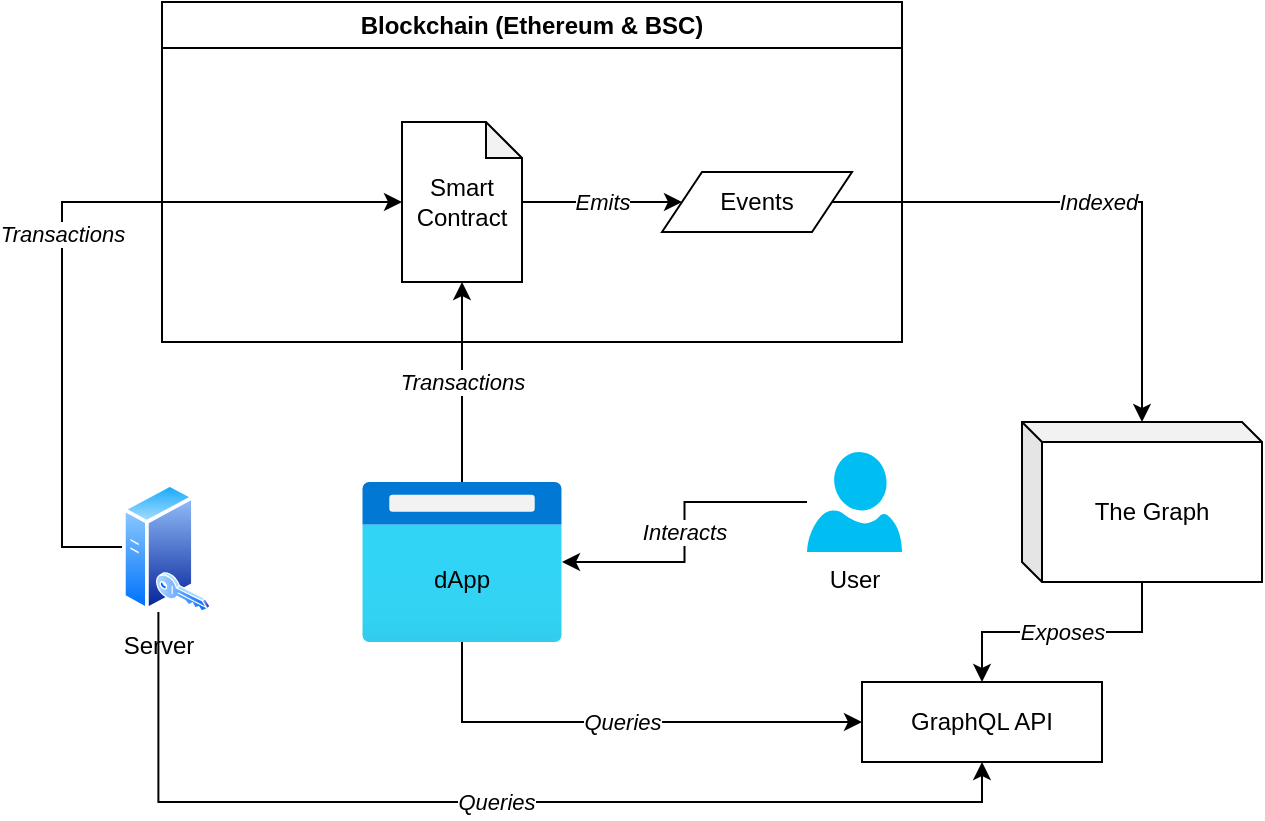 <mxfile version="21.0.4" type="github">
  <diagram name="Page-1" id="qqSUvRlL1jouoJkQ_yMf">
    <mxGraphModel dx="1553" dy="879" grid="1" gridSize="10" guides="1" tooltips="1" connect="1" arrows="1" fold="1" page="1" pageScale="1" pageWidth="850" pageHeight="1100" math="0" shadow="0">
      <root>
        <mxCell id="0" />
        <mxCell id="1" parent="0" />
        <mxCell id="-PqFsse7ZjnduNT8ml-g-17" value="" style="group" vertex="1" connectable="0" parent="1">
          <mxGeometry x="290" y="400" width="100" height="80" as="geometry" />
        </mxCell>
        <mxCell id="-PqFsse7ZjnduNT8ml-g-15" value="" style="aspect=fixed;html=1;points=[];align=center;image;fontSize=12;image=img/lib/azure2/general/Browser.svg;" vertex="1" parent="-PqFsse7ZjnduNT8ml-g-17">
          <mxGeometry width="100" height="80" as="geometry" />
        </mxCell>
        <mxCell id="-PqFsse7ZjnduNT8ml-g-16" value="dApp" style="text;html=1;strokeColor=none;fillColor=none;align=center;verticalAlign=middle;whiteSpace=wrap;rounded=0;fontColor=#000000;" vertex="1" parent="-PqFsse7ZjnduNT8ml-g-17">
          <mxGeometry x="20" y="34" width="60" height="30" as="geometry" />
        </mxCell>
        <mxCell id="-PqFsse7ZjnduNT8ml-g-19" value="Blockchain (Ethereum &amp;amp; BSC)" style="swimlane;whiteSpace=wrap;html=1;" vertex="1" parent="1">
          <mxGeometry x="190" y="160" width="370" height="170" as="geometry" />
        </mxCell>
        <mxCell id="-PqFsse7ZjnduNT8ml-g-26" value="&lt;i&gt;Emits&lt;/i&gt;" style="edgeStyle=orthogonalEdgeStyle;rounded=0;orthogonalLoop=1;jettySize=auto;html=1;" edge="1" parent="-PqFsse7ZjnduNT8ml-g-19" source="-PqFsse7ZjnduNT8ml-g-22" target="-PqFsse7ZjnduNT8ml-g-25">
          <mxGeometry relative="1" as="geometry" />
        </mxCell>
        <mxCell id="-PqFsse7ZjnduNT8ml-g-22" value="Smart Contract" style="shape=note;whiteSpace=wrap;html=1;backgroundOutline=1;darkOpacity=0.05;size=18;" vertex="1" parent="-PqFsse7ZjnduNT8ml-g-19">
          <mxGeometry x="120" y="60" width="60" height="80" as="geometry" />
        </mxCell>
        <mxCell id="-PqFsse7ZjnduNT8ml-g-25" value="Events" style="shape=parallelogram;perimeter=parallelogramPerimeter;whiteSpace=wrap;html=1;fixedSize=1;" vertex="1" parent="-PqFsse7ZjnduNT8ml-g-19">
          <mxGeometry x="250" y="85" width="95" height="30" as="geometry" />
        </mxCell>
        <mxCell id="-PqFsse7ZjnduNT8ml-g-24" value="&lt;i&gt;Transactions&lt;/i&gt;" style="edgeStyle=orthogonalEdgeStyle;rounded=0;orthogonalLoop=1;jettySize=auto;html=1;" edge="1" parent="1" source="-PqFsse7ZjnduNT8ml-g-15" target="-PqFsse7ZjnduNT8ml-g-22">
          <mxGeometry relative="1" as="geometry">
            <Array as="points" />
          </mxGeometry>
        </mxCell>
        <mxCell id="-PqFsse7ZjnduNT8ml-g-31" value="&lt;i&gt;Exposes&lt;/i&gt;" style="edgeStyle=orthogonalEdgeStyle;rounded=0;orthogonalLoop=1;jettySize=auto;html=1;" edge="1" parent="1" source="-PqFsse7ZjnduNT8ml-g-27" target="-PqFsse7ZjnduNT8ml-g-30">
          <mxGeometry relative="1" as="geometry" />
        </mxCell>
        <mxCell id="-PqFsse7ZjnduNT8ml-g-27" value="The Graph" style="shape=cube;whiteSpace=wrap;html=1;boundedLbl=1;backgroundOutline=1;darkOpacity=0.05;darkOpacity2=0.1;size=10;" vertex="1" parent="1">
          <mxGeometry x="620" y="370" width="120" height="80" as="geometry" />
        </mxCell>
        <mxCell id="-PqFsse7ZjnduNT8ml-g-29" value="&lt;i&gt;Indexed&lt;/i&gt;" style="edgeStyle=orthogonalEdgeStyle;rounded=0;orthogonalLoop=1;jettySize=auto;html=1;" edge="1" parent="1" source="-PqFsse7ZjnduNT8ml-g-25" target="-PqFsse7ZjnduNT8ml-g-27">
          <mxGeometry relative="1" as="geometry" />
        </mxCell>
        <mxCell id="-PqFsse7ZjnduNT8ml-g-30" value="GraphQL API" style="rounded=0;whiteSpace=wrap;html=1;" vertex="1" parent="1">
          <mxGeometry x="540" y="500" width="120" height="40" as="geometry" />
        </mxCell>
        <mxCell id="-PqFsse7ZjnduNT8ml-g-33" value="&lt;i&gt;Queries&lt;/i&gt;" style="edgeStyle=orthogonalEdgeStyle;rounded=0;orthogonalLoop=1;jettySize=auto;html=1;" edge="1" parent="1" source="-PqFsse7ZjnduNT8ml-g-15" target="-PqFsse7ZjnduNT8ml-g-30">
          <mxGeometry relative="1" as="geometry">
            <Array as="points">
              <mxPoint x="340" y="520" />
            </Array>
          </mxGeometry>
        </mxCell>
        <mxCell id="-PqFsse7ZjnduNT8ml-g-38" value="" style="group" vertex="1" connectable="0" parent="1">
          <mxGeometry x="170" y="400" width="44.03" height="65" as="geometry" />
        </mxCell>
        <mxCell id="-PqFsse7ZjnduNT8ml-g-37" value="Server" style="aspect=fixed;perimeter=ellipsePerimeter;html=1;align=center;shadow=0;dashed=0;spacingTop=3;image;image=img/lib/active_directory/generic_server.svg;" vertex="1" parent="-PqFsse7ZjnduNT8ml-g-38">
          <mxGeometry width="36.4" height="65" as="geometry" />
        </mxCell>
        <mxCell id="-PqFsse7ZjnduNT8ml-g-36" value="" style="aspect=fixed;perimeter=ellipsePerimeter;html=1;align=center;shadow=0;dashed=0;spacingTop=3;image;image=img/lib/active_directory/key.svg;" vertex="1" parent="-PqFsse7ZjnduNT8ml-g-38">
          <mxGeometry x="17" y="45" width="27.03" height="20" as="geometry" />
        </mxCell>
        <mxCell id="-PqFsse7ZjnduNT8ml-g-39" value="&lt;i&gt;Transactions&lt;/i&gt;" style="edgeStyle=orthogonalEdgeStyle;rounded=0;orthogonalLoop=1;jettySize=auto;html=1;" edge="1" parent="1" source="-PqFsse7ZjnduNT8ml-g-37" target="-PqFsse7ZjnduNT8ml-g-22">
          <mxGeometry relative="1" as="geometry">
            <Array as="points">
              <mxPoint x="140" y="433" />
              <mxPoint x="140" y="260" />
            </Array>
          </mxGeometry>
        </mxCell>
        <mxCell id="-PqFsse7ZjnduNT8ml-g-41" value="&lt;i&gt;Queries&lt;/i&gt;" style="edgeStyle=orthogonalEdgeStyle;rounded=0;orthogonalLoop=1;jettySize=auto;html=1;entryX=0.5;entryY=1;entryDx=0;entryDy=0;" edge="1" parent="1" source="-PqFsse7ZjnduNT8ml-g-37" target="-PqFsse7ZjnduNT8ml-g-30">
          <mxGeometry relative="1" as="geometry">
            <Array as="points">
              <mxPoint x="188" y="560" />
              <mxPoint x="600" y="560" />
            </Array>
          </mxGeometry>
        </mxCell>
        <mxCell id="-PqFsse7ZjnduNT8ml-g-43" value="&lt;i&gt;Interacts&lt;/i&gt;" style="edgeStyle=orthogonalEdgeStyle;rounded=0;orthogonalLoop=1;jettySize=auto;html=1;" edge="1" parent="1" source="-PqFsse7ZjnduNT8ml-g-42" target="-PqFsse7ZjnduNT8ml-g-15">
          <mxGeometry relative="1" as="geometry" />
        </mxCell>
        <mxCell id="-PqFsse7ZjnduNT8ml-g-42" value="User" style="verticalLabelPosition=bottom;html=1;verticalAlign=top;align=center;strokeColor=none;fillColor=#00BEF2;shape=mxgraph.azure.user;" vertex="1" parent="1">
          <mxGeometry x="512.5" y="385" width="47.5" height="50" as="geometry" />
        </mxCell>
      </root>
    </mxGraphModel>
  </diagram>
</mxfile>
